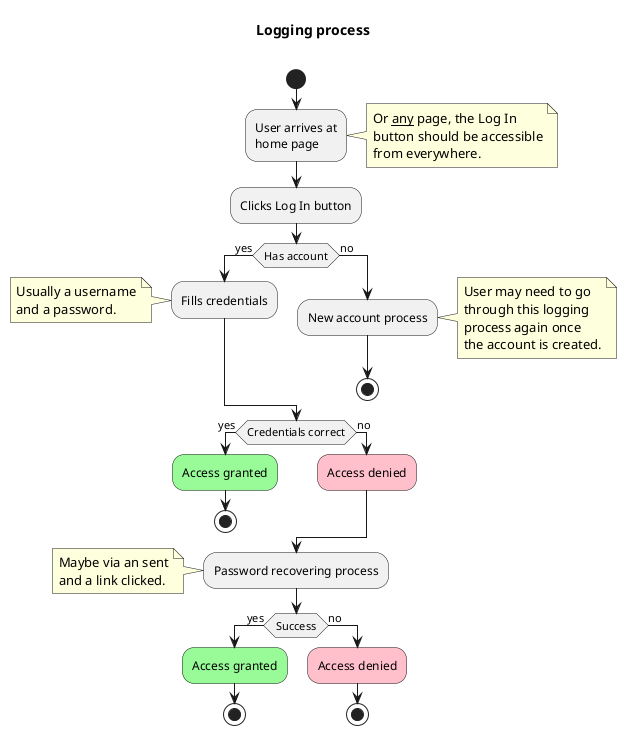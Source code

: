 @startuml
title "Logging process\n"

start
:User arrives at
home page;
note right
    Or __any__ page, the Log In
    button should be accessible
    from everywhere.
end note
:Clicks Log In button;
if (Has account) then (yes)
    :Fills credentials;
    note left
        Usually a username
        and a password.
    end note
else (no)
    :New account process;
    note right
        User may need to go
        through this logging
        process again once
        the account is created.
    end note
    stop
endif 
if (Credentials correct) then (yes)
    #palegreen:Access granted;
    stop
else (no)
    #pink:Access denied;
endif
:Password recovering process;
note left
    Maybe via an sent
    and a link clicked.
end note
if (Success) then (yes)
    #palegreen:Access granted;
    stop
else (no)
    #pink:Access denied;
    stop
endif


@enduml

